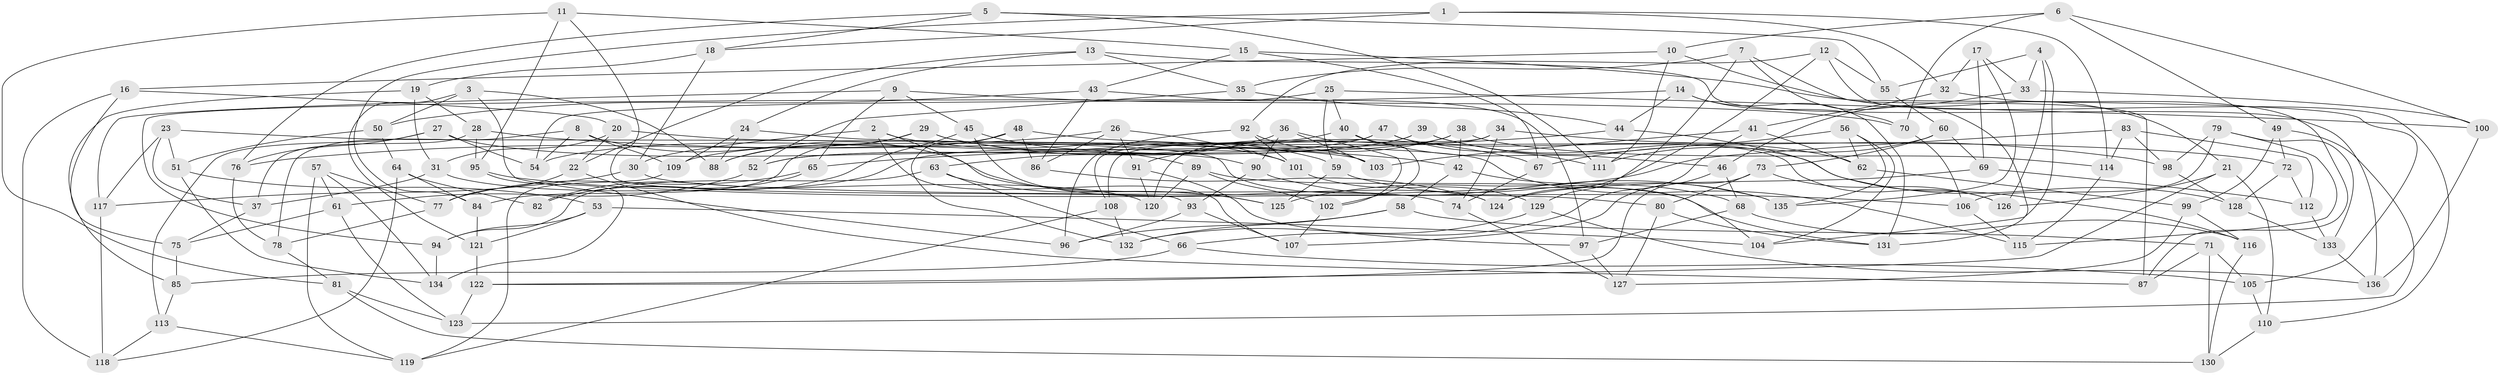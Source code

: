 // Generated by graph-tools (version 1.1) at 2025/50/03/09/25 03:50:56]
// undirected, 136 vertices, 272 edges
graph export_dot {
graph [start="1"]
  node [color=gray90,style=filled];
  1;
  2;
  3;
  4;
  5;
  6;
  7;
  8;
  9;
  10;
  11;
  12;
  13;
  14;
  15;
  16;
  17;
  18;
  19;
  20;
  21;
  22;
  23;
  24;
  25;
  26;
  27;
  28;
  29;
  30;
  31;
  32;
  33;
  34;
  35;
  36;
  37;
  38;
  39;
  40;
  41;
  42;
  43;
  44;
  45;
  46;
  47;
  48;
  49;
  50;
  51;
  52;
  53;
  54;
  55;
  56;
  57;
  58;
  59;
  60;
  61;
  62;
  63;
  64;
  65;
  66;
  67;
  68;
  69;
  70;
  71;
  72;
  73;
  74;
  75;
  76;
  77;
  78;
  79;
  80;
  81;
  82;
  83;
  84;
  85;
  86;
  87;
  88;
  89;
  90;
  91;
  92;
  93;
  94;
  95;
  96;
  97;
  98;
  99;
  100;
  101;
  102;
  103;
  104;
  105;
  106;
  107;
  108;
  109;
  110;
  111;
  112;
  113;
  114;
  115;
  116;
  117;
  118;
  119;
  120;
  121;
  122;
  123;
  124;
  125;
  126;
  127;
  128;
  129;
  130;
  131;
  132;
  133;
  134;
  135;
  136;
  1 -- 32;
  1 -- 18;
  1 -- 114;
  1 -- 84;
  2 -- 101;
  2 -- 125;
  2 -- 107;
  2 -- 30;
  3 -- 88;
  3 -- 96;
  3 -- 121;
  3 -- 50;
  4 -- 33;
  4 -- 126;
  4 -- 104;
  4 -- 55;
  5 -- 18;
  5 -- 111;
  5 -- 55;
  5 -- 76;
  6 -- 49;
  6 -- 70;
  6 -- 10;
  6 -- 100;
  7 -- 131;
  7 -- 129;
  7 -- 87;
  7 -- 35;
  8 -- 74;
  8 -- 109;
  8 -- 54;
  8 -- 78;
  9 -- 45;
  9 -- 70;
  9 -- 65;
  9 -- 117;
  10 -- 21;
  10 -- 111;
  10 -- 16;
  11 -- 95;
  11 -- 93;
  11 -- 15;
  11 -- 81;
  12 -- 110;
  12 -- 124;
  12 -- 92;
  12 -- 55;
  13 -- 35;
  13 -- 136;
  13 -- 22;
  13 -- 24;
  14 -- 131;
  14 -- 94;
  14 -- 70;
  14 -- 44;
  15 -- 105;
  15 -- 67;
  15 -- 43;
  16 -- 118;
  16 -- 20;
  16 -- 75;
  17 -- 69;
  17 -- 33;
  17 -- 135;
  17 -- 32;
  18 -- 19;
  18 -- 30;
  19 -- 31;
  19 -- 28;
  19 -- 85;
  20 -- 115;
  20 -- 22;
  20 -- 31;
  21 -- 110;
  21 -- 126;
  21 -- 122;
  22 -- 77;
  22 -- 87;
  23 -- 37;
  23 -- 103;
  23 -- 117;
  23 -- 51;
  24 -- 104;
  24 -- 88;
  24 -- 109;
  25 -- 100;
  25 -- 54;
  25 -- 40;
  25 -- 59;
  26 -- 76;
  26 -- 91;
  26 -- 101;
  26 -- 86;
  27 -- 76;
  27 -- 113;
  27 -- 90;
  27 -- 54;
  28 -- 95;
  28 -- 42;
  28 -- 37;
  29 -- 67;
  29 -- 59;
  29 -- 88;
  29 -- 84;
  30 -- 117;
  30 -- 80;
  31 -- 37;
  31 -- 120;
  32 -- 41;
  32 -- 87;
  33 -- 100;
  33 -- 46;
  34 -- 108;
  34 -- 98;
  34 -- 74;
  34 -- 120;
  35 -- 44;
  35 -- 52;
  36 -- 90;
  36 -- 103;
  36 -- 102;
  36 -- 63;
  37 -- 75;
  38 -- 42;
  38 -- 114;
  38 -- 82;
  38 -- 91;
  39 -- 62;
  39 -- 54;
  39 -- 128;
  39 -- 52;
  40 -- 109;
  40 -- 102;
  40 -- 46;
  41 -- 66;
  41 -- 103;
  41 -- 62;
  42 -- 58;
  42 -- 135;
  43 -- 97;
  43 -- 86;
  43 -- 50;
  44 -- 116;
  44 -- 65;
  45 -- 124;
  45 -- 82;
  45 -- 89;
  46 -- 107;
  46 -- 68;
  47 -- 111;
  47 -- 52;
  47 -- 126;
  47 -- 108;
  48 -- 132;
  48 -- 88;
  48 -- 72;
  48 -- 86;
  49 -- 123;
  49 -- 72;
  49 -- 99;
  50 -- 64;
  50 -- 51;
  51 -- 53;
  51 -- 134;
  52 -- 61;
  53 -- 94;
  53 -- 121;
  53 -- 104;
  55 -- 60;
  56 -- 135;
  56 -- 104;
  56 -- 62;
  56 -- 67;
  57 -- 77;
  57 -- 119;
  57 -- 61;
  57 -- 134;
  58 -- 71;
  58 -- 96;
  58 -- 132;
  59 -- 125;
  59 -- 68;
  60 -- 111;
  60 -- 69;
  60 -- 73;
  61 -- 123;
  61 -- 75;
  62 -- 99;
  63 -- 94;
  63 -- 125;
  63 -- 66;
  64 -- 118;
  64 -- 84;
  64 -- 82;
  65 -- 82;
  65 -- 77;
  66 -- 85;
  66 -- 105;
  67 -- 74;
  68 -- 97;
  68 -- 116;
  69 -- 124;
  69 -- 112;
  70 -- 106;
  71 -- 87;
  71 -- 130;
  71 -- 105;
  72 -- 112;
  72 -- 128;
  73 -- 80;
  73 -- 126;
  73 -- 122;
  74 -- 127;
  75 -- 85;
  76 -- 78;
  77 -- 78;
  78 -- 81;
  79 -- 115;
  79 -- 98;
  79 -- 133;
  79 -- 106;
  80 -- 127;
  80 -- 131;
  81 -- 123;
  81 -- 130;
  83 -- 114;
  83 -- 112;
  83 -- 98;
  83 -- 125;
  84 -- 121;
  85 -- 113;
  86 -- 124;
  89 -- 102;
  89 -- 131;
  89 -- 120;
  90 -- 93;
  90 -- 135;
  91 -- 120;
  91 -- 97;
  92 -- 101;
  92 -- 103;
  92 -- 96;
  93 -- 96;
  93 -- 107;
  94 -- 134;
  95 -- 134;
  95 -- 106;
  97 -- 127;
  98 -- 128;
  99 -- 127;
  99 -- 116;
  100 -- 136;
  101 -- 129;
  102 -- 107;
  105 -- 110;
  106 -- 115;
  108 -- 132;
  108 -- 119;
  109 -- 119;
  110 -- 130;
  112 -- 133;
  113 -- 118;
  113 -- 119;
  114 -- 115;
  116 -- 130;
  117 -- 118;
  121 -- 122;
  122 -- 123;
  128 -- 133;
  129 -- 136;
  129 -- 132;
  133 -- 136;
}
